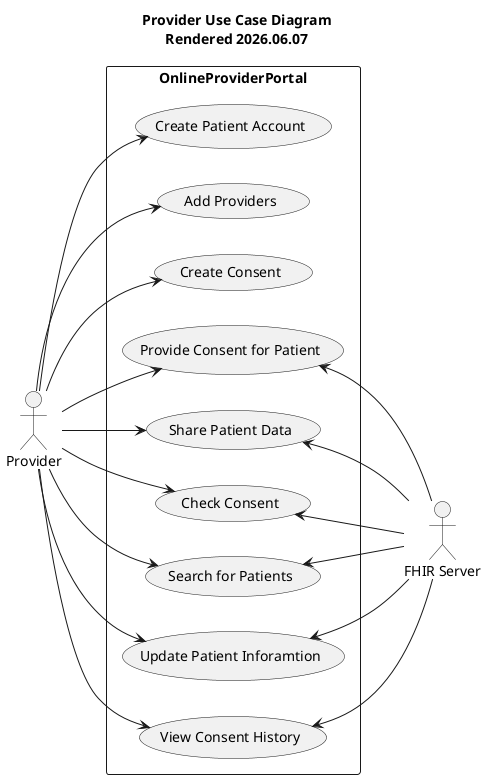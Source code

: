 @startuml Provider Use Case
title Provider Use Case Diagram\nRendered %date('yyyy.MM.dd')
:Provider: as p1
:FHIR Server: as FHIR
left to right direction
rectangle OnlineProviderPortal{
    p1 --> (Create Patient Account)
    p1 --> (Add Providers)
    p1 --> (Create Consent)
    p1 --> (Provide Consent for Patient)
    (Provide Consent for Patient) <-- FHIR
    p1 --> (Share Patient Data)
    (Share Patient Data) <--FHIR
    p1 --> (Check Consent)
    (Check Consent) <-- FHIR
    p1 --> (Search for Patients)
    (Search for Patients) <-- FHIR
    p1 --> (Update Patient Inforamtion)
    (Update Patient Inforamtion) <-- FHIR
    p1 --> (View Consent History)
    (View Consent History) <-- FHIR
}
@enduml